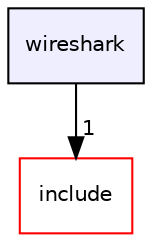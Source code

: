 digraph "wireshark" {
  compound=true
  node [ fontsize="10", fontname="Helvetica"];
  edge [ labelfontsize="10", labelfontname="Helvetica"];
  dir_305b351378ba383044140b98334ffd92 [shape=box, label="wireshark", style="filled", fillcolor="#eeeeff", pencolor="black", URL="dir_305b351378ba383044140b98334ffd92.html"];
  dir_d44c64559bbebec7f509842c48db8b23 [shape=box label="include" fillcolor="white" style="filled" color="red" URL="dir_d44c64559bbebec7f509842c48db8b23.html"];
  dir_305b351378ba383044140b98334ffd92->dir_d44c64559bbebec7f509842c48db8b23 [headlabel="1", labeldistance=1.5 headhref="dir_000014_000006.html"];
}
